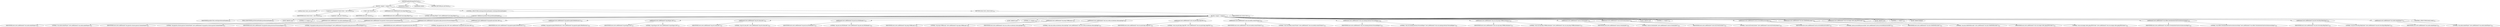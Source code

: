 digraph "getJrePackageTestCases" {  
"387" [label = <(METHOD,getJrePackageTestCases)<SUB>317</SUB>> ]
"388" [label = <(BLOCK,&lt;empty&gt;,&lt;empty&gt;)<SUB>317</SUB>> ]
"6" [label = <(LOCAL,Vector tests: java.util.Vector)> ]
"389" [label = <(&lt;operator&gt;.assignment,Vector tests = new Vector())<SUB>318</SUB>> ]
"390" [label = <(IDENTIFIER,tests,Vector tests = new Vector())<SUB>318</SUB>> ]
"391" [label = <(&lt;operator&gt;.alloc,new Vector())<SUB>318</SUB>> ]
"392" [label = <(&lt;init&gt;,new Vector())<SUB>318</SUB>> ]
"5" [label = <(IDENTIFIER,tests,new Vector())<SUB>318</SUB>> ]
"393" [label = <(addElement,tests.addElement(&quot;java.lang.Object&quot;))<SUB>319</SUB>> ]
"394" [label = <(IDENTIFIER,tests,tests.addElement(&quot;java.lang.Object&quot;))<SUB>319</SUB>> ]
"395" [label = <(LITERAL,&quot;java.lang.Object&quot;,tests.addElement(&quot;java.lang.Object&quot;))<SUB>319</SUB>> ]
"396" [label = <(CONTROL_STRUCTURE,switch(javaVersionNumber),switch(javaVersionNumber))> ]
"397" [label = <(&lt;operator&gt;.fieldAccess,JavaEnvUtils.javaVersionNumber)<SUB>320</SUB>> ]
"398" [label = <(IDENTIFIER,JavaEnvUtils,switch(javaVersionNumber))<SUB>320</SUB>> ]
"399" [label = <(FIELD_IDENTIFIER,javaVersionNumber,javaVersionNumber)<SUB>320</SUB>> ]
"400" [label = <(BLOCK,&lt;empty&gt;,&lt;empty&gt;)> ]
"401" [label = <(JUMP_TARGET,case)> ]
"402" [label = <(LITERAL,14,&lt;empty&gt;)<SUB>321</SUB>> ]
"403" [label = <(addElement,tests.addElement(&quot;sun.audio.AudioPlayer&quot;))<SUB>322</SUB>> ]
"404" [label = <(IDENTIFIER,tests,tests.addElement(&quot;sun.audio.AudioPlayer&quot;))<SUB>322</SUB>> ]
"405" [label = <(LITERAL,&quot;sun.audio.AudioPlayer&quot;,tests.addElement(&quot;sun.audio.AudioPlayer&quot;))<SUB>322</SUB>> ]
"406" [label = <(addElement,tests.addElement(&quot;org.apache.crimson.parser.ContentModel&quot;))<SUB>323</SUB>> ]
"407" [label = <(IDENTIFIER,tests,tests.addElement(&quot;org.apache.crimson.parser.ContentModel&quot;))<SUB>323</SUB>> ]
"408" [label = <(LITERAL,&quot;org.apache.crimson.parser.ContentModel&quot;,tests.addElement(&quot;org.apache.crimson.parser.ContentModel&quot;))<SUB>323</SUB>> ]
"409" [label = <(addElement,tests.addElement(&quot;org.apache.xalan.processor.ProcessorImport&quot;))<SUB>324</SUB>> ]
"410" [label = <(IDENTIFIER,tests,tests.addElement(&quot;org.apache.xalan.processor.ProcessorImport&quot;))<SUB>324</SUB>> ]
"411" [label = <(LITERAL,&quot;org.apache.xalan.processor.ProcessorImport&quot;,tests.addElement(&quot;org.apache.xalan.processor.ProcessorImport&quot;))<SUB>324</SUB>> ]
"412" [label = <(addElement,tests.addElement(&quot;org.apache.xml.utils.URI&quot;))<SUB>325</SUB>> ]
"413" [label = <(IDENTIFIER,tests,tests.addElement(&quot;org.apache.xml.utils.URI&quot;))<SUB>325</SUB>> ]
"414" [label = <(LITERAL,&quot;org.apache.xml.utils.URI&quot;,tests.addElement(&quot;org.apache.xml.utils.URI&quot;))<SUB>325</SUB>> ]
"415" [label = <(addElement,tests.addElement(&quot;org.apache.xpath.XPathFactory&quot;))<SUB>326</SUB>> ]
"416" [label = <(IDENTIFIER,tests,tests.addElement(&quot;org.apache.xpath.XPathFactory&quot;))<SUB>326</SUB>> ]
"417" [label = <(LITERAL,&quot;org.apache.xpath.XPathFactory&quot;,tests.addElement(&quot;org.apache.xpath.XPathFactory&quot;))<SUB>326</SUB>> ]
"418" [label = <(addElement,tests.addElement(&quot;org.ietf.jgss.Oid&quot;))<SUB>327</SUB>> ]
"419" [label = <(IDENTIFIER,tests,tests.addElement(&quot;org.ietf.jgss.Oid&quot;))<SUB>327</SUB>> ]
"420" [label = <(LITERAL,&quot;org.ietf.jgss.Oid&quot;,tests.addElement(&quot;org.ietf.jgss.Oid&quot;))<SUB>327</SUB>> ]
"421" [label = <(addElement,tests.addElement(&quot;org.w3c.dom.Attr&quot;))<SUB>328</SUB>> ]
"422" [label = <(IDENTIFIER,tests,tests.addElement(&quot;org.w3c.dom.Attr&quot;))<SUB>328</SUB>> ]
"423" [label = <(LITERAL,&quot;org.w3c.dom.Attr&quot;,tests.addElement(&quot;org.w3c.dom.Attr&quot;))<SUB>328</SUB>> ]
"424" [label = <(addElement,tests.addElement(&quot;org.xml.sax.XMLReader&quot;))<SUB>329</SUB>> ]
"425" [label = <(IDENTIFIER,tests,tests.addElement(&quot;org.xml.sax.XMLReader&quot;))<SUB>329</SUB>> ]
"426" [label = <(LITERAL,&quot;org.xml.sax.XMLReader&quot;,tests.addElement(&quot;org.xml.sax.XMLReader&quot;))<SUB>329</SUB>> ]
"427" [label = <(JUMP_TARGET,case)> ]
"428" [label = <(LITERAL,13,&lt;empty&gt;)<SUB>331</SUB>> ]
"429" [label = <(addElement,tests.addElement(&quot;org.omg.CORBA.Any&quot;))<SUB>332</SUB>> ]
"430" [label = <(IDENTIFIER,tests,tests.addElement(&quot;org.omg.CORBA.Any&quot;))<SUB>332</SUB>> ]
"431" [label = <(LITERAL,&quot;org.omg.CORBA.Any&quot;,tests.addElement(&quot;org.omg.CORBA.Any&quot;))<SUB>332</SUB>> ]
"432" [label = <(addElement,tests.addElement(&quot;com.sun.corba.se.internal.corba.AnyImpl&quot;))<SUB>333</SUB>> ]
"433" [label = <(IDENTIFIER,tests,tests.addElement(&quot;com.sun.corba.se.internal.corba.AnyImpl&quot;))<SUB>333</SUB>> ]
"434" [label = <(LITERAL,&quot;com.sun.corba.se.internal.corba.AnyImpl&quot;,tests.addElement(&quot;com.sun.corba.se.internal.corba.AnyImpl&quot;))<SUB>333</SUB>> ]
"435" [label = <(addElement,tests.addElement(&quot;com.sun.jndi.ldap.LdapURL&quot;))<SUB>334</SUB>> ]
"436" [label = <(IDENTIFIER,tests,tests.addElement(&quot;com.sun.jndi.ldap.LdapURL&quot;))<SUB>334</SUB>> ]
"437" [label = <(LITERAL,&quot;com.sun.jndi.ldap.LdapURL&quot;,tests.addElement(&quot;com.sun.jndi.ldap.LdapURL&quot;))<SUB>334</SUB>> ]
"438" [label = <(addElement,tests.addElement(&quot;com.sun.media.sound.Printer&quot;))<SUB>335</SUB>> ]
"439" [label = <(IDENTIFIER,tests,tests.addElement(&quot;com.sun.media.sound.Printer&quot;))<SUB>335</SUB>> ]
"440" [label = <(LITERAL,&quot;com.sun.media.sound.Printer&quot;,tests.addElement(&quot;com.sun.media.sound.Printer&quot;))<SUB>335</SUB>> ]
"441" [label = <(addElement,tests.addElement(&quot;com.sun.naming.internal.VersionHelper&quot;))<SUB>336</SUB>> ]
"442" [label = <(IDENTIFIER,tests,tests.addElement(&quot;com.sun.naming.internal.VersionHelper&quot;))<SUB>336</SUB>> ]
"443" [label = <(LITERAL,&quot;com.sun.naming.internal.VersionHelper&quot;,tests.addElement(&quot;com.sun.naming.internal.VersionHelper&quot;))<SUB>336</SUB>> ]
"444" [label = <(addElement,tests.addElement(&quot;com.sun.org.omg.CORBA.Initializer&quot;))<SUB>337</SUB>> ]
"445" [label = <(IDENTIFIER,tests,tests.addElement(&quot;com.sun.org.omg.CORBA.Initializer&quot;))<SUB>337</SUB>> ]
"446" [label = <(LITERAL,&quot;com.sun.org.omg.CORBA.Initializer&quot;,tests.addElement(&quot;com.sun.org.omg.CORBA.Initializer&quot;))<SUB>337</SUB>> ]
"447" [label = <(addElement,tests.addElement(&quot;sunw.io.Serializable&quot;))<SUB>338</SUB>> ]
"448" [label = <(IDENTIFIER,tests,tests.addElement(&quot;sunw.io.Serializable&quot;))<SUB>338</SUB>> ]
"449" [label = <(LITERAL,&quot;sunw.io.Serializable&quot;,tests.addElement(&quot;sunw.io.Serializable&quot;))<SUB>338</SUB>> ]
"450" [label = <(addElement,tests.addElement(&quot;sunw.util.EventListener&quot;))<SUB>339</SUB>> ]
"451" [label = <(IDENTIFIER,tests,tests.addElement(&quot;sunw.util.EventListener&quot;))<SUB>339</SUB>> ]
"452" [label = <(LITERAL,&quot;sunw.util.EventListener&quot;,tests.addElement(&quot;sunw.util.EventListener&quot;))<SUB>339</SUB>> ]
"453" [label = <(JUMP_TARGET,case)> ]
"454" [label = <(LITERAL,12,&lt;empty&gt;)<SUB>341</SUB>> ]
"455" [label = <(addElement,tests.addElement(&quot;javax.accessibility.Accessible&quot;))<SUB>342</SUB>> ]
"456" [label = <(IDENTIFIER,tests,tests.addElement(&quot;javax.accessibility.Accessible&quot;))<SUB>342</SUB>> ]
"457" [label = <(LITERAL,&quot;javax.accessibility.Accessible&quot;,tests.addElement(&quot;javax.accessibility.Accessible&quot;))<SUB>342</SUB>> ]
"458" [label = <(addElement,tests.addElement(&quot;sun.misc.BASE64Encoder&quot;))<SUB>343</SUB>> ]
"459" [label = <(IDENTIFIER,tests,tests.addElement(&quot;sun.misc.BASE64Encoder&quot;))<SUB>343</SUB>> ]
"460" [label = <(LITERAL,&quot;sun.misc.BASE64Encoder&quot;,tests.addElement(&quot;sun.misc.BASE64Encoder&quot;))<SUB>343</SUB>> ]
"461" [label = <(addElement,tests.addElement(&quot;com.sun.image.codec.jpeg.JPEGCodec&quot;))<SUB>344</SUB>> ]
"462" [label = <(IDENTIFIER,tests,tests.addElement(&quot;com.sun.image.codec.jpeg.JPEGCodec&quot;))<SUB>344</SUB>> ]
"463" [label = <(LITERAL,&quot;com.sun.image.codec.jpeg.JPEGCodec&quot;,tests.addElement(&quot;com.sun.image.codec.jpeg.JPEGCodec&quot;))<SUB>344</SUB>> ]
"464" [label = <(JUMP_TARGET,case)> ]
"465" [label = <(LITERAL,11,&lt;empty&gt;)<SUB>346</SUB>> ]
"466" [label = <(JUMP_TARGET,default)> ]
"467" [label = <(addElement,tests.addElement(&quot;sun.reflect.SerializationConstructorAccessorImpl&quot;))<SUB>349</SUB>> ]
"468" [label = <(IDENTIFIER,tests,tests.addElement(&quot;sun.reflect.SerializationConstructorAccessorImpl&quot;))<SUB>349</SUB>> ]
"469" [label = <(LITERAL,&quot;sun.reflect.SerializationConstructorAccessorImpl&quot;,tests.addElement(&quot;sun.reflect.SerializationConstructorAccessorImpl&quot;))<SUB>349</SUB>> ]
"470" [label = <(addElement,tests.addElement(&quot;sun.net.www.http.HttpClient&quot;))<SUB>350</SUB>> ]
"471" [label = <(IDENTIFIER,tests,tests.addElement(&quot;sun.net.www.http.HttpClient&quot;))<SUB>350</SUB>> ]
"472" [label = <(LITERAL,&quot;sun.net.www.http.HttpClient&quot;,tests.addElement(&quot;sun.net.www.http.HttpClient&quot;))<SUB>350</SUB>> ]
"473" [label = <(addElement,tests.addElement(&quot;sun.audio.AudioPlayer&quot;))<SUB>351</SUB>> ]
"474" [label = <(IDENTIFIER,tests,tests.addElement(&quot;sun.audio.AudioPlayer&quot;))<SUB>351</SUB>> ]
"475" [label = <(LITERAL,&quot;sun.audio.AudioPlayer&quot;,tests.addElement(&quot;sun.audio.AudioPlayer&quot;))<SUB>351</SUB>> ]
"476" [label = <(CONTROL_STRUCTURE,break;,break;)<SUB>352</SUB>> ]
"477" [label = <(RETURN,return tests;,return tests;)<SUB>354</SUB>> ]
"478" [label = <(IDENTIFIER,tests,return tests;)<SUB>354</SUB>> ]
"479" [label = <(MODIFIER,PUBLIC)> ]
"480" [label = <(MODIFIER,STATIC)> ]
"481" [label = <(METHOD_RETURN,java.util.Vector)<SUB>317</SUB>> ]
  "387" -> "388" 
  "387" -> "479" 
  "387" -> "480" 
  "387" -> "481" 
  "388" -> "6" 
  "388" -> "389" 
  "388" -> "392" 
  "388" -> "393" 
  "388" -> "396" 
  "388" -> "477" 
  "389" -> "390" 
  "389" -> "391" 
  "392" -> "5" 
  "393" -> "394" 
  "393" -> "395" 
  "396" -> "397" 
  "396" -> "400" 
  "397" -> "398" 
  "397" -> "399" 
  "400" -> "401" 
  "400" -> "402" 
  "400" -> "403" 
  "400" -> "406" 
  "400" -> "409" 
  "400" -> "412" 
  "400" -> "415" 
  "400" -> "418" 
  "400" -> "421" 
  "400" -> "424" 
  "400" -> "427" 
  "400" -> "428" 
  "400" -> "429" 
  "400" -> "432" 
  "400" -> "435" 
  "400" -> "438" 
  "400" -> "441" 
  "400" -> "444" 
  "400" -> "447" 
  "400" -> "450" 
  "400" -> "453" 
  "400" -> "454" 
  "400" -> "455" 
  "400" -> "458" 
  "400" -> "461" 
  "400" -> "464" 
  "400" -> "465" 
  "400" -> "466" 
  "400" -> "467" 
  "400" -> "470" 
  "400" -> "473" 
  "400" -> "476" 
  "403" -> "404" 
  "403" -> "405" 
  "406" -> "407" 
  "406" -> "408" 
  "409" -> "410" 
  "409" -> "411" 
  "412" -> "413" 
  "412" -> "414" 
  "415" -> "416" 
  "415" -> "417" 
  "418" -> "419" 
  "418" -> "420" 
  "421" -> "422" 
  "421" -> "423" 
  "424" -> "425" 
  "424" -> "426" 
  "429" -> "430" 
  "429" -> "431" 
  "432" -> "433" 
  "432" -> "434" 
  "435" -> "436" 
  "435" -> "437" 
  "438" -> "439" 
  "438" -> "440" 
  "441" -> "442" 
  "441" -> "443" 
  "444" -> "445" 
  "444" -> "446" 
  "447" -> "448" 
  "447" -> "449" 
  "450" -> "451" 
  "450" -> "452" 
  "455" -> "456" 
  "455" -> "457" 
  "458" -> "459" 
  "458" -> "460" 
  "461" -> "462" 
  "461" -> "463" 
  "467" -> "468" 
  "467" -> "469" 
  "470" -> "471" 
  "470" -> "472" 
  "473" -> "474" 
  "473" -> "475" 
  "477" -> "478" 
}
